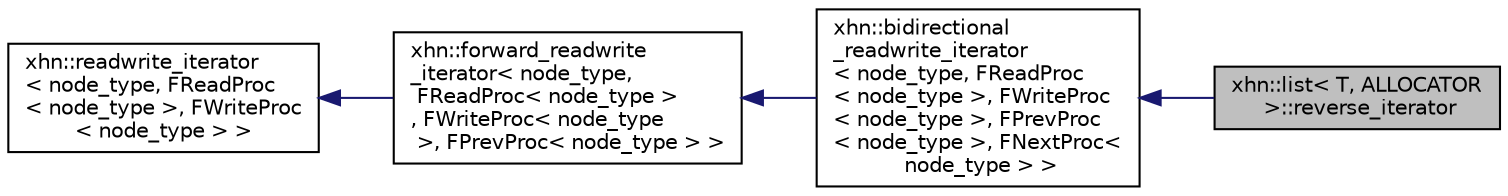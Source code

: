 digraph "xhn::list&lt; T, ALLOCATOR &gt;::reverse_iterator"
{
  edge [fontname="Helvetica",fontsize="10",labelfontname="Helvetica",labelfontsize="10"];
  node [fontname="Helvetica",fontsize="10",shape=record];
  rankdir="LR";
  Node1 [label="xhn::list\< T, ALLOCATOR\l \>::reverse_iterator",height=0.2,width=0.4,color="black", fillcolor="grey75", style="filled", fontcolor="black"];
  Node2 -> Node1 [dir="back",color="midnightblue",fontsize="10",style="solid",fontname="Helvetica"];
  Node2 [label="xhn::bidirectional\l_readwrite_iterator\l\< node_type, FReadProc\l\< node_type \>, FWriteProc\l\< node_type \>, FPrevProc\l\< node_type \>, FNextProc\<\l node_type \> \>",height=0.2,width=0.4,color="black", fillcolor="white", style="filled",URL="$classxhn_1_1bidirectional__readwrite__iterator.html"];
  Node3 -> Node2 [dir="back",color="midnightblue",fontsize="10",style="solid",fontname="Helvetica"];
  Node3 [label="xhn::forward_readwrite\l_iterator\< node_type,\l FReadProc\< node_type \>\l, FWriteProc\< node_type\l \>, FPrevProc\< node_type \> \>",height=0.2,width=0.4,color="black", fillcolor="white", style="filled",URL="$classxhn_1_1forward__readwrite__iterator.html"];
  Node4 -> Node3 [dir="back",color="midnightblue",fontsize="10",style="solid",fontname="Helvetica"];
  Node4 [label="xhn::readwrite_iterator\l\< node_type, FReadProc\l\< node_type \>, FWriteProc\l\< node_type \> \>",height=0.2,width=0.4,color="black", fillcolor="white", style="filled",URL="$classxhn_1_1readwrite__iterator.html"];
}
